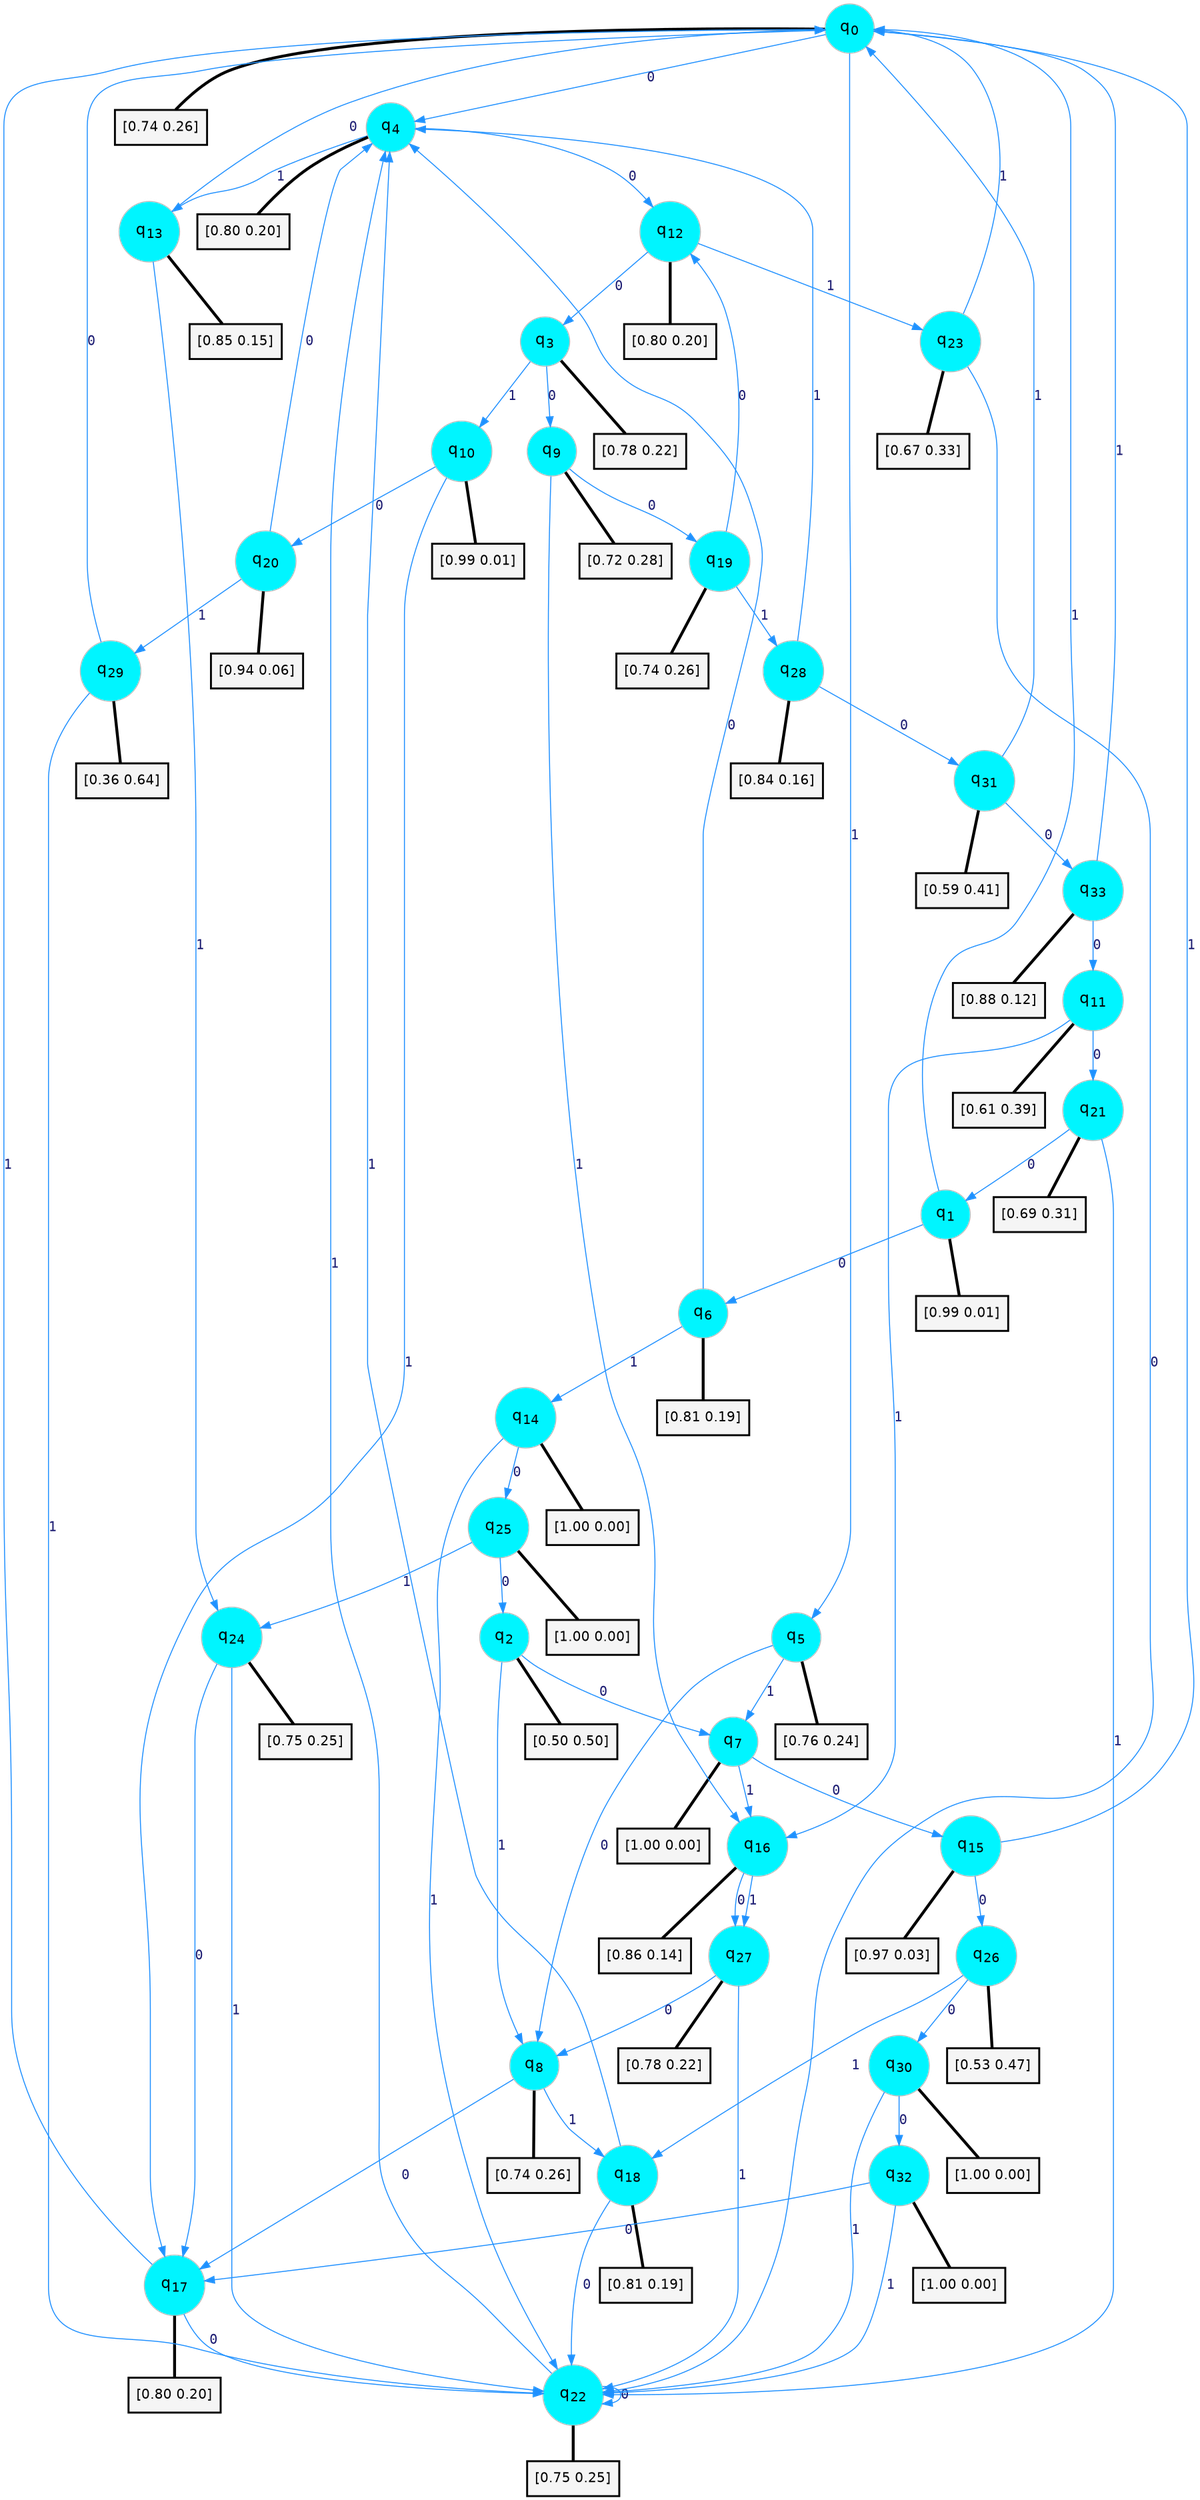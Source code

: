 digraph G {
graph [
bgcolor=transparent, dpi=300, rankdir=TD, size="40,25"];
node [
color=gray, fillcolor=turquoise1, fontcolor=black, fontname=Helvetica, fontsize=16, fontweight=bold, shape=circle, style=filled];
edge [
arrowsize=1, color=dodgerblue1, fontcolor=midnightblue, fontname=courier, fontweight=bold, penwidth=1, style=solid, weight=20];
0[label=<q<SUB>0</SUB>>];
1[label=<q<SUB>1</SUB>>];
2[label=<q<SUB>2</SUB>>];
3[label=<q<SUB>3</SUB>>];
4[label=<q<SUB>4</SUB>>];
5[label=<q<SUB>5</SUB>>];
6[label=<q<SUB>6</SUB>>];
7[label=<q<SUB>7</SUB>>];
8[label=<q<SUB>8</SUB>>];
9[label=<q<SUB>9</SUB>>];
10[label=<q<SUB>10</SUB>>];
11[label=<q<SUB>11</SUB>>];
12[label=<q<SUB>12</SUB>>];
13[label=<q<SUB>13</SUB>>];
14[label=<q<SUB>14</SUB>>];
15[label=<q<SUB>15</SUB>>];
16[label=<q<SUB>16</SUB>>];
17[label=<q<SUB>17</SUB>>];
18[label=<q<SUB>18</SUB>>];
19[label=<q<SUB>19</SUB>>];
20[label=<q<SUB>20</SUB>>];
21[label=<q<SUB>21</SUB>>];
22[label=<q<SUB>22</SUB>>];
23[label=<q<SUB>23</SUB>>];
24[label=<q<SUB>24</SUB>>];
25[label=<q<SUB>25</SUB>>];
26[label=<q<SUB>26</SUB>>];
27[label=<q<SUB>27</SUB>>];
28[label=<q<SUB>28</SUB>>];
29[label=<q<SUB>29</SUB>>];
30[label=<q<SUB>30</SUB>>];
31[label=<q<SUB>31</SUB>>];
32[label=<q<SUB>32</SUB>>];
33[label=<q<SUB>33</SUB>>];
34[label="[0.74 0.26]", shape=box,fontcolor=black, fontname=Helvetica, fontsize=14, penwidth=2, fillcolor=whitesmoke,color=black];
35[label="[0.99 0.01]", shape=box,fontcolor=black, fontname=Helvetica, fontsize=14, penwidth=2, fillcolor=whitesmoke,color=black];
36[label="[0.50 0.50]", shape=box,fontcolor=black, fontname=Helvetica, fontsize=14, penwidth=2, fillcolor=whitesmoke,color=black];
37[label="[0.78 0.22]", shape=box,fontcolor=black, fontname=Helvetica, fontsize=14, penwidth=2, fillcolor=whitesmoke,color=black];
38[label="[0.80 0.20]", shape=box,fontcolor=black, fontname=Helvetica, fontsize=14, penwidth=2, fillcolor=whitesmoke,color=black];
39[label="[0.76 0.24]", shape=box,fontcolor=black, fontname=Helvetica, fontsize=14, penwidth=2, fillcolor=whitesmoke,color=black];
40[label="[0.81 0.19]", shape=box,fontcolor=black, fontname=Helvetica, fontsize=14, penwidth=2, fillcolor=whitesmoke,color=black];
41[label="[1.00 0.00]", shape=box,fontcolor=black, fontname=Helvetica, fontsize=14, penwidth=2, fillcolor=whitesmoke,color=black];
42[label="[0.74 0.26]", shape=box,fontcolor=black, fontname=Helvetica, fontsize=14, penwidth=2, fillcolor=whitesmoke,color=black];
43[label="[0.72 0.28]", shape=box,fontcolor=black, fontname=Helvetica, fontsize=14, penwidth=2, fillcolor=whitesmoke,color=black];
44[label="[0.99 0.01]", shape=box,fontcolor=black, fontname=Helvetica, fontsize=14, penwidth=2, fillcolor=whitesmoke,color=black];
45[label="[0.61 0.39]", shape=box,fontcolor=black, fontname=Helvetica, fontsize=14, penwidth=2, fillcolor=whitesmoke,color=black];
46[label="[0.80 0.20]", shape=box,fontcolor=black, fontname=Helvetica, fontsize=14, penwidth=2, fillcolor=whitesmoke,color=black];
47[label="[0.85 0.15]", shape=box,fontcolor=black, fontname=Helvetica, fontsize=14, penwidth=2, fillcolor=whitesmoke,color=black];
48[label="[1.00 0.00]", shape=box,fontcolor=black, fontname=Helvetica, fontsize=14, penwidth=2, fillcolor=whitesmoke,color=black];
49[label="[0.97 0.03]", shape=box,fontcolor=black, fontname=Helvetica, fontsize=14, penwidth=2, fillcolor=whitesmoke,color=black];
50[label="[0.86 0.14]", shape=box,fontcolor=black, fontname=Helvetica, fontsize=14, penwidth=2, fillcolor=whitesmoke,color=black];
51[label="[0.80 0.20]", shape=box,fontcolor=black, fontname=Helvetica, fontsize=14, penwidth=2, fillcolor=whitesmoke,color=black];
52[label="[0.81 0.19]", shape=box,fontcolor=black, fontname=Helvetica, fontsize=14, penwidth=2, fillcolor=whitesmoke,color=black];
53[label="[0.74 0.26]", shape=box,fontcolor=black, fontname=Helvetica, fontsize=14, penwidth=2, fillcolor=whitesmoke,color=black];
54[label="[0.94 0.06]", shape=box,fontcolor=black, fontname=Helvetica, fontsize=14, penwidth=2, fillcolor=whitesmoke,color=black];
55[label="[0.69 0.31]", shape=box,fontcolor=black, fontname=Helvetica, fontsize=14, penwidth=2, fillcolor=whitesmoke,color=black];
56[label="[0.75 0.25]", shape=box,fontcolor=black, fontname=Helvetica, fontsize=14, penwidth=2, fillcolor=whitesmoke,color=black];
57[label="[0.67 0.33]", shape=box,fontcolor=black, fontname=Helvetica, fontsize=14, penwidth=2, fillcolor=whitesmoke,color=black];
58[label="[0.75 0.25]", shape=box,fontcolor=black, fontname=Helvetica, fontsize=14, penwidth=2, fillcolor=whitesmoke,color=black];
59[label="[1.00 0.00]", shape=box,fontcolor=black, fontname=Helvetica, fontsize=14, penwidth=2, fillcolor=whitesmoke,color=black];
60[label="[0.53 0.47]", shape=box,fontcolor=black, fontname=Helvetica, fontsize=14, penwidth=2, fillcolor=whitesmoke,color=black];
61[label="[0.78 0.22]", shape=box,fontcolor=black, fontname=Helvetica, fontsize=14, penwidth=2, fillcolor=whitesmoke,color=black];
62[label="[0.84 0.16]", shape=box,fontcolor=black, fontname=Helvetica, fontsize=14, penwidth=2, fillcolor=whitesmoke,color=black];
63[label="[0.36 0.64]", shape=box,fontcolor=black, fontname=Helvetica, fontsize=14, penwidth=2, fillcolor=whitesmoke,color=black];
64[label="[1.00 0.00]", shape=box,fontcolor=black, fontname=Helvetica, fontsize=14, penwidth=2, fillcolor=whitesmoke,color=black];
65[label="[0.59 0.41]", shape=box,fontcolor=black, fontname=Helvetica, fontsize=14, penwidth=2, fillcolor=whitesmoke,color=black];
66[label="[1.00 0.00]", shape=box,fontcolor=black, fontname=Helvetica, fontsize=14, penwidth=2, fillcolor=whitesmoke,color=black];
67[label="[0.88 0.12]", shape=box,fontcolor=black, fontname=Helvetica, fontsize=14, penwidth=2, fillcolor=whitesmoke,color=black];
0->4 [label=0];
0->5 [label=1];
0->34 [arrowhead=none, penwidth=3,color=black];
1->6 [label=0];
1->0 [label=1];
1->35 [arrowhead=none, penwidth=3,color=black];
2->7 [label=0];
2->8 [label=1];
2->36 [arrowhead=none, penwidth=3,color=black];
3->9 [label=0];
3->10 [label=1];
3->37 [arrowhead=none, penwidth=3,color=black];
4->12 [label=0];
4->13 [label=1];
4->38 [arrowhead=none, penwidth=3,color=black];
5->8 [label=0];
5->7 [label=1];
5->39 [arrowhead=none, penwidth=3,color=black];
6->4 [label=0];
6->14 [label=1];
6->40 [arrowhead=none, penwidth=3,color=black];
7->15 [label=0];
7->16 [label=1];
7->41 [arrowhead=none, penwidth=3,color=black];
8->17 [label=0];
8->18 [label=1];
8->42 [arrowhead=none, penwidth=3,color=black];
9->19 [label=0];
9->16 [label=1];
9->43 [arrowhead=none, penwidth=3,color=black];
10->20 [label=0];
10->17 [label=1];
10->44 [arrowhead=none, penwidth=3,color=black];
11->21 [label=0];
11->16 [label=1];
11->45 [arrowhead=none, penwidth=3,color=black];
12->3 [label=0];
12->23 [label=1];
12->46 [arrowhead=none, penwidth=3,color=black];
13->0 [label=0];
13->24 [label=1];
13->47 [arrowhead=none, penwidth=3,color=black];
14->25 [label=0];
14->22 [label=1];
14->48 [arrowhead=none, penwidth=3,color=black];
15->26 [label=0];
15->0 [label=1];
15->49 [arrowhead=none, penwidth=3,color=black];
16->27 [label=0];
16->27 [label=1];
16->50 [arrowhead=none, penwidth=3,color=black];
17->22 [label=0];
17->0 [label=1];
17->51 [arrowhead=none, penwidth=3,color=black];
18->22 [label=0];
18->4 [label=1];
18->52 [arrowhead=none, penwidth=3,color=black];
19->12 [label=0];
19->28 [label=1];
19->53 [arrowhead=none, penwidth=3,color=black];
20->4 [label=0];
20->29 [label=1];
20->54 [arrowhead=none, penwidth=3,color=black];
21->1 [label=0];
21->22 [label=1];
21->55 [arrowhead=none, penwidth=3,color=black];
22->22 [label=0];
22->4 [label=1];
22->56 [arrowhead=none, penwidth=3,color=black];
23->22 [label=0];
23->0 [label=1];
23->57 [arrowhead=none, penwidth=3,color=black];
24->17 [label=0];
24->22 [label=1];
24->58 [arrowhead=none, penwidth=3,color=black];
25->2 [label=0];
25->24 [label=1];
25->59 [arrowhead=none, penwidth=3,color=black];
26->30 [label=0];
26->18 [label=1];
26->60 [arrowhead=none, penwidth=3,color=black];
27->8 [label=0];
27->22 [label=1];
27->61 [arrowhead=none, penwidth=3,color=black];
28->31 [label=0];
28->4 [label=1];
28->62 [arrowhead=none, penwidth=3,color=black];
29->0 [label=0];
29->22 [label=1];
29->63 [arrowhead=none, penwidth=3,color=black];
30->32 [label=0];
30->22 [label=1];
30->64 [arrowhead=none, penwidth=3,color=black];
31->33 [label=0];
31->0 [label=1];
31->65 [arrowhead=none, penwidth=3,color=black];
32->17 [label=0];
32->22 [label=1];
32->66 [arrowhead=none, penwidth=3,color=black];
33->11 [label=0];
33->0 [label=1];
33->67 [arrowhead=none, penwidth=3,color=black];
}
